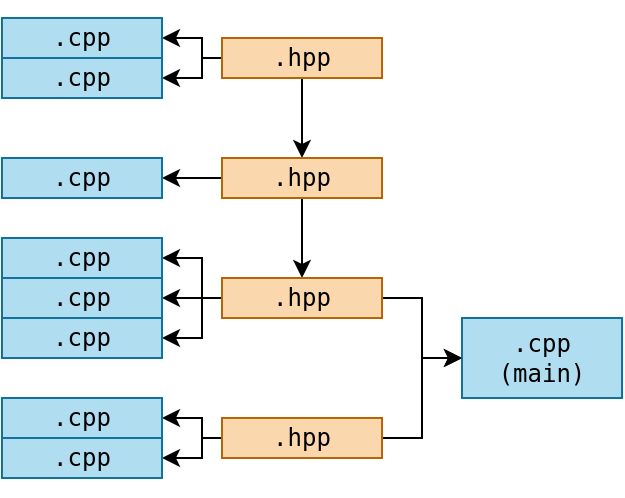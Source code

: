 <mxfile version="22.1.21" type="device">
  <diagram name="Page-1" id="Umb1S6DrYRTSFSJQdrjl">
    <mxGraphModel dx="558" dy="383" grid="1" gridSize="10" guides="1" tooltips="1" connect="1" arrows="1" fold="1" page="1" pageScale="1" pageWidth="850" pageHeight="1100" math="0" shadow="0">
      <root>
        <mxCell id="0" />
        <mxCell id="1" parent="0" />
        <mxCell id="uPSDg4g8-I4lnqD0Hp03-27" style="edgeStyle=orthogonalEdgeStyle;rounded=0;orthogonalLoop=1;jettySize=auto;html=1;" parent="1" source="uPSDg4g8-I4lnqD0Hp03-20" target="uPSDg4g8-I4lnqD0Hp03-23" edge="1">
          <mxGeometry relative="1" as="geometry">
            <Array as="points">
              <mxPoint x="190" y="140" />
              <mxPoint x="190" y="130" />
            </Array>
          </mxGeometry>
        </mxCell>
        <mxCell id="uPSDg4g8-I4lnqD0Hp03-28" style="edgeStyle=orthogonalEdgeStyle;rounded=0;orthogonalLoop=1;jettySize=auto;html=1;" parent="1" source="uPSDg4g8-I4lnqD0Hp03-20" target="uPSDg4g8-I4lnqD0Hp03-21" edge="1">
          <mxGeometry relative="1" as="geometry" />
        </mxCell>
        <mxCell id="uPSDg4g8-I4lnqD0Hp03-36" style="edgeStyle=orthogonalEdgeStyle;rounded=0;orthogonalLoop=1;jettySize=auto;html=1;" parent="1" source="uPSDg4g8-I4lnqD0Hp03-20" target="uPSDg4g8-I4lnqD0Hp03-35" edge="1">
          <mxGeometry relative="1" as="geometry">
            <Array as="points">
              <mxPoint x="190" y="140" />
              <mxPoint x="190" y="150" />
            </Array>
          </mxGeometry>
        </mxCell>
        <mxCell id="uPSDg4g8-I4lnqD0Hp03-20" value="&lt;pre&gt;.hpp&lt;/pre&gt;" style="rounded=0;whiteSpace=wrap;html=1;fillColor=#fad7ac;strokeColor=#b46504;" parent="1" vertex="1">
          <mxGeometry x="200" y="130" width="80" height="20" as="geometry" />
        </mxCell>
        <mxCell id="uPSDg4g8-I4lnqD0Hp03-29" style="edgeStyle=orthogonalEdgeStyle;rounded=0;orthogonalLoop=1;jettySize=auto;html=1;" parent="1" source="uPSDg4g8-I4lnqD0Hp03-21" target="uPSDg4g8-I4lnqD0Hp03-24" edge="1">
          <mxGeometry relative="1" as="geometry" />
        </mxCell>
        <mxCell id="uPSDg4g8-I4lnqD0Hp03-30" style="edgeStyle=orthogonalEdgeStyle;rounded=0;orthogonalLoop=1;jettySize=auto;html=1;" parent="1" source="uPSDg4g8-I4lnqD0Hp03-21" target="uPSDg4g8-I4lnqD0Hp03-22" edge="1">
          <mxGeometry relative="1" as="geometry" />
        </mxCell>
        <mxCell id="uPSDg4g8-I4lnqD0Hp03-21" value="&lt;pre&gt;.hpp&lt;/pre&gt;" style="rounded=0;whiteSpace=wrap;html=1;fillColor=#fad7ac;strokeColor=#b46504;" parent="1" vertex="1">
          <mxGeometry x="200" y="190" width="80" height="20" as="geometry" />
        </mxCell>
        <mxCell id="uPSDg4g8-I4lnqD0Hp03-31" style="edgeStyle=orthogonalEdgeStyle;rounded=0;orthogonalLoop=1;jettySize=auto;html=1;" parent="1" source="uPSDg4g8-I4lnqD0Hp03-22" target="uPSDg4g8-I4lnqD0Hp03-25" edge="1">
          <mxGeometry relative="1" as="geometry">
            <Array as="points">
              <mxPoint x="190" y="260" />
              <mxPoint x="190" y="240" />
            </Array>
          </mxGeometry>
        </mxCell>
        <mxCell id="uPSDg4g8-I4lnqD0Hp03-32" style="edgeStyle=orthogonalEdgeStyle;rounded=0;orthogonalLoop=1;jettySize=auto;html=1;" parent="1" source="uPSDg4g8-I4lnqD0Hp03-22" target="uPSDg4g8-I4lnqD0Hp03-26" edge="1">
          <mxGeometry relative="1" as="geometry">
            <Array as="points">
              <mxPoint x="300" y="260" />
              <mxPoint x="300" y="290" />
            </Array>
          </mxGeometry>
        </mxCell>
        <mxCell id="uPSDg4g8-I4lnqD0Hp03-39" style="edgeStyle=orthogonalEdgeStyle;rounded=0;orthogonalLoop=1;jettySize=auto;html=1;" parent="1" source="uPSDg4g8-I4lnqD0Hp03-22" target="uPSDg4g8-I4lnqD0Hp03-37" edge="1">
          <mxGeometry relative="1" as="geometry" />
        </mxCell>
        <mxCell id="uPSDg4g8-I4lnqD0Hp03-40" style="edgeStyle=orthogonalEdgeStyle;rounded=0;orthogonalLoop=1;jettySize=auto;html=1;" parent="1" source="uPSDg4g8-I4lnqD0Hp03-22" target="uPSDg4g8-I4lnqD0Hp03-38" edge="1">
          <mxGeometry relative="1" as="geometry">
            <Array as="points">
              <mxPoint x="190" y="260" />
              <mxPoint x="190" y="280" />
            </Array>
          </mxGeometry>
        </mxCell>
        <mxCell id="uPSDg4g8-I4lnqD0Hp03-22" value="&lt;pre&gt;.hpp&lt;/pre&gt;" style="rounded=0;whiteSpace=wrap;html=1;fillColor=#fad7ac;strokeColor=#b46504;" parent="1" vertex="1">
          <mxGeometry x="200" y="250" width="80" height="20" as="geometry" />
        </mxCell>
        <mxCell id="uPSDg4g8-I4lnqD0Hp03-23" value="&lt;pre&gt;.cpp&lt;/pre&gt;" style="rounded=0;whiteSpace=wrap;html=1;fillColor=#b1ddf0;strokeColor=#10739e;" parent="1" vertex="1">
          <mxGeometry x="90" y="120" width="80" height="20" as="geometry" />
        </mxCell>
        <mxCell id="uPSDg4g8-I4lnqD0Hp03-24" value="&lt;pre&gt;.cpp&lt;/pre&gt;" style="rounded=0;whiteSpace=wrap;html=1;fillColor=#b1ddf0;strokeColor=#10739e;" parent="1" vertex="1">
          <mxGeometry x="90" y="190" width="80" height="20" as="geometry" />
        </mxCell>
        <mxCell id="uPSDg4g8-I4lnqD0Hp03-25" value="&lt;pre&gt;.cpp&lt;/pre&gt;" style="rounded=0;whiteSpace=wrap;html=1;fillColor=#b1ddf0;strokeColor=#10739e;" parent="1" vertex="1">
          <mxGeometry x="90" y="230" width="80" height="20" as="geometry" />
        </mxCell>
        <mxCell id="uPSDg4g8-I4lnqD0Hp03-26" value="&lt;pre&gt;.cpp&lt;br/&gt;(main)&lt;/pre&gt;" style="rounded=0;whiteSpace=wrap;html=1;fillColor=#b1ddf0;strokeColor=#10739e;" parent="1" vertex="1">
          <mxGeometry x="320" y="270" width="80" height="40" as="geometry" />
        </mxCell>
        <mxCell id="uPSDg4g8-I4lnqD0Hp03-35" value="&lt;pre&gt;.cpp&lt;/pre&gt;" style="rounded=0;whiteSpace=wrap;html=1;fillColor=#b1ddf0;strokeColor=#10739e;" parent="1" vertex="1">
          <mxGeometry x="90" y="140" width="80" height="20" as="geometry" />
        </mxCell>
        <mxCell id="uPSDg4g8-I4lnqD0Hp03-37" value="&lt;pre&gt;.cpp&lt;/pre&gt;" style="rounded=0;whiteSpace=wrap;html=1;fillColor=#b1ddf0;strokeColor=#10739e;" parent="1" vertex="1">
          <mxGeometry x="90" y="250" width="80" height="20" as="geometry" />
        </mxCell>
        <mxCell id="uPSDg4g8-I4lnqD0Hp03-38" value="&lt;pre&gt;.cpp&lt;/pre&gt;" style="rounded=0;whiteSpace=wrap;html=1;fillColor=#b1ddf0;strokeColor=#10739e;" parent="1" vertex="1">
          <mxGeometry x="90" y="270" width="80" height="20" as="geometry" />
        </mxCell>
        <mxCell id="uPSDg4g8-I4lnqD0Hp03-47" style="edgeStyle=orthogonalEdgeStyle;rounded=0;orthogonalLoop=1;jettySize=auto;html=1;" parent="1" source="uPSDg4g8-I4lnqD0Hp03-43" target="uPSDg4g8-I4lnqD0Hp03-26" edge="1">
          <mxGeometry relative="1" as="geometry">
            <Array as="points">
              <mxPoint x="300" y="330" />
              <mxPoint x="300" y="290" />
            </Array>
          </mxGeometry>
        </mxCell>
        <mxCell id="uPSDg4g8-I4lnqD0Hp03-50" style="edgeStyle=orthogonalEdgeStyle;rounded=0;orthogonalLoop=1;jettySize=auto;html=1;" parent="1" source="uPSDg4g8-I4lnqD0Hp03-43" target="uPSDg4g8-I4lnqD0Hp03-48" edge="1">
          <mxGeometry relative="1" as="geometry">
            <Array as="points">
              <mxPoint x="190" y="330" />
              <mxPoint x="190" y="320" />
            </Array>
          </mxGeometry>
        </mxCell>
        <mxCell id="uPSDg4g8-I4lnqD0Hp03-51" style="edgeStyle=orthogonalEdgeStyle;rounded=0;orthogonalLoop=1;jettySize=auto;html=1;" parent="1" source="uPSDg4g8-I4lnqD0Hp03-43" target="uPSDg4g8-I4lnqD0Hp03-49" edge="1">
          <mxGeometry relative="1" as="geometry">
            <Array as="points">
              <mxPoint x="190" y="330" />
              <mxPoint x="190" y="340" />
            </Array>
          </mxGeometry>
        </mxCell>
        <mxCell id="uPSDg4g8-I4lnqD0Hp03-43" value="&lt;pre&gt;.hpp&lt;/pre&gt;" style="rounded=0;whiteSpace=wrap;html=1;fillColor=#fad7ac;strokeColor=#b46504;" parent="1" vertex="1">
          <mxGeometry x="200" y="320" width="80" height="20" as="geometry" />
        </mxCell>
        <mxCell id="uPSDg4g8-I4lnqD0Hp03-48" value="&lt;pre&gt;.cpp&lt;/pre&gt;" style="rounded=0;whiteSpace=wrap;html=1;fillColor=#b1ddf0;strokeColor=#10739e;" parent="1" vertex="1">
          <mxGeometry x="90" y="310" width="80" height="20" as="geometry" />
        </mxCell>
        <mxCell id="uPSDg4g8-I4lnqD0Hp03-49" value="&lt;pre&gt;.cpp&lt;/pre&gt;" style="rounded=0;whiteSpace=wrap;html=1;fillColor=#b1ddf0;strokeColor=#10739e;" parent="1" vertex="1">
          <mxGeometry x="90" y="330" width="80" height="20" as="geometry" />
        </mxCell>
      </root>
    </mxGraphModel>
  </diagram>
</mxfile>

